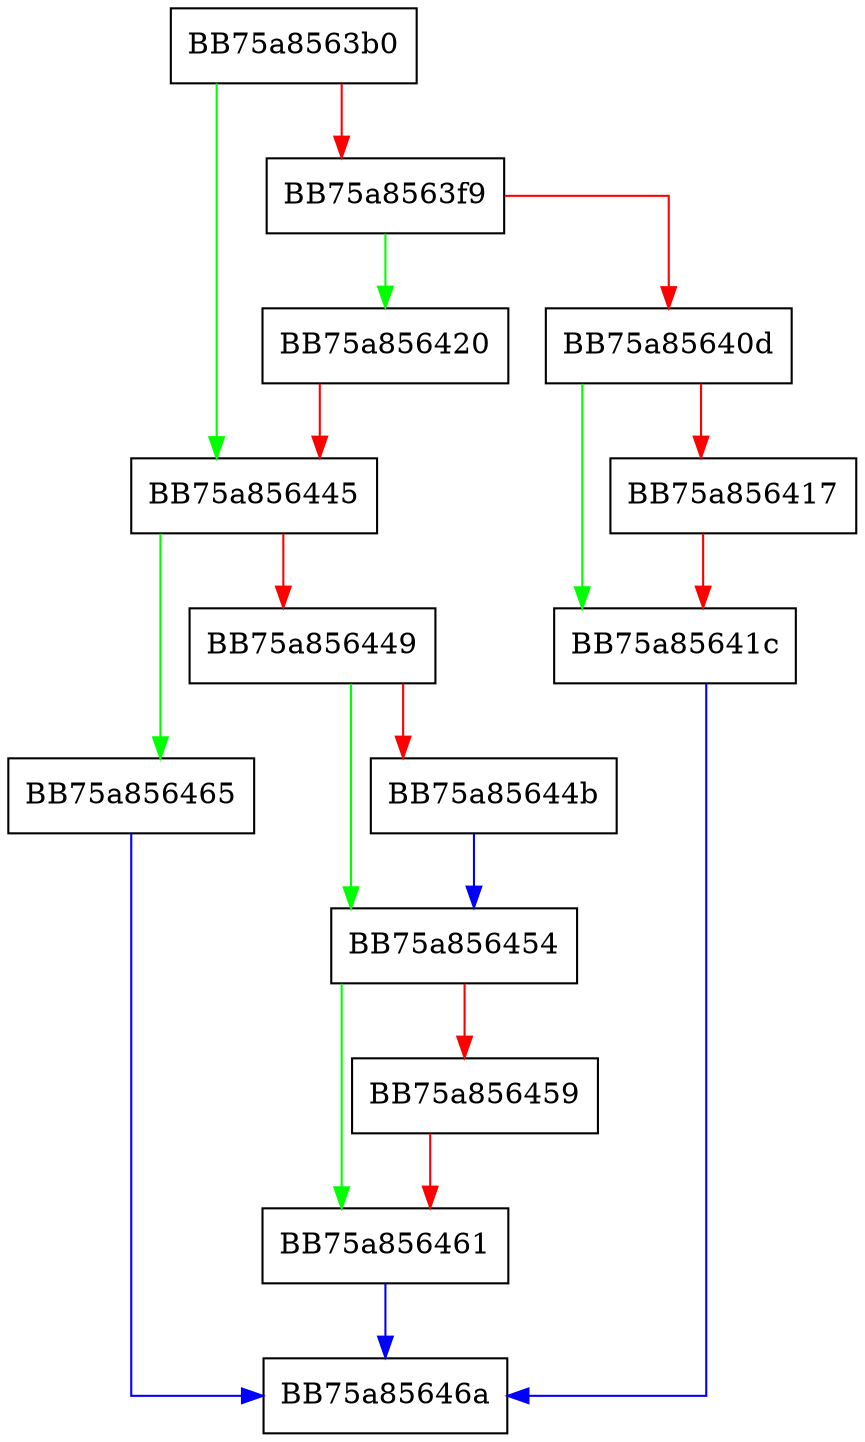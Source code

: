 digraph GetEventInformation {
  node [shape="box"];
  graph [splines=ortho];
  BB75a8563b0 -> BB75a856445 [color="green"];
  BB75a8563b0 -> BB75a8563f9 [color="red"];
  BB75a8563f9 -> BB75a856420 [color="green"];
  BB75a8563f9 -> BB75a85640d [color="red"];
  BB75a85640d -> BB75a85641c [color="green"];
  BB75a85640d -> BB75a856417 [color="red"];
  BB75a856417 -> BB75a85641c [color="red"];
  BB75a85641c -> BB75a85646a [color="blue"];
  BB75a856420 -> BB75a856445 [color="red"];
  BB75a856445 -> BB75a856465 [color="green"];
  BB75a856445 -> BB75a856449 [color="red"];
  BB75a856449 -> BB75a856454 [color="green"];
  BB75a856449 -> BB75a85644b [color="red"];
  BB75a85644b -> BB75a856454 [color="blue"];
  BB75a856454 -> BB75a856461 [color="green"];
  BB75a856454 -> BB75a856459 [color="red"];
  BB75a856459 -> BB75a856461 [color="red"];
  BB75a856461 -> BB75a85646a [color="blue"];
  BB75a856465 -> BB75a85646a [color="blue"];
}
